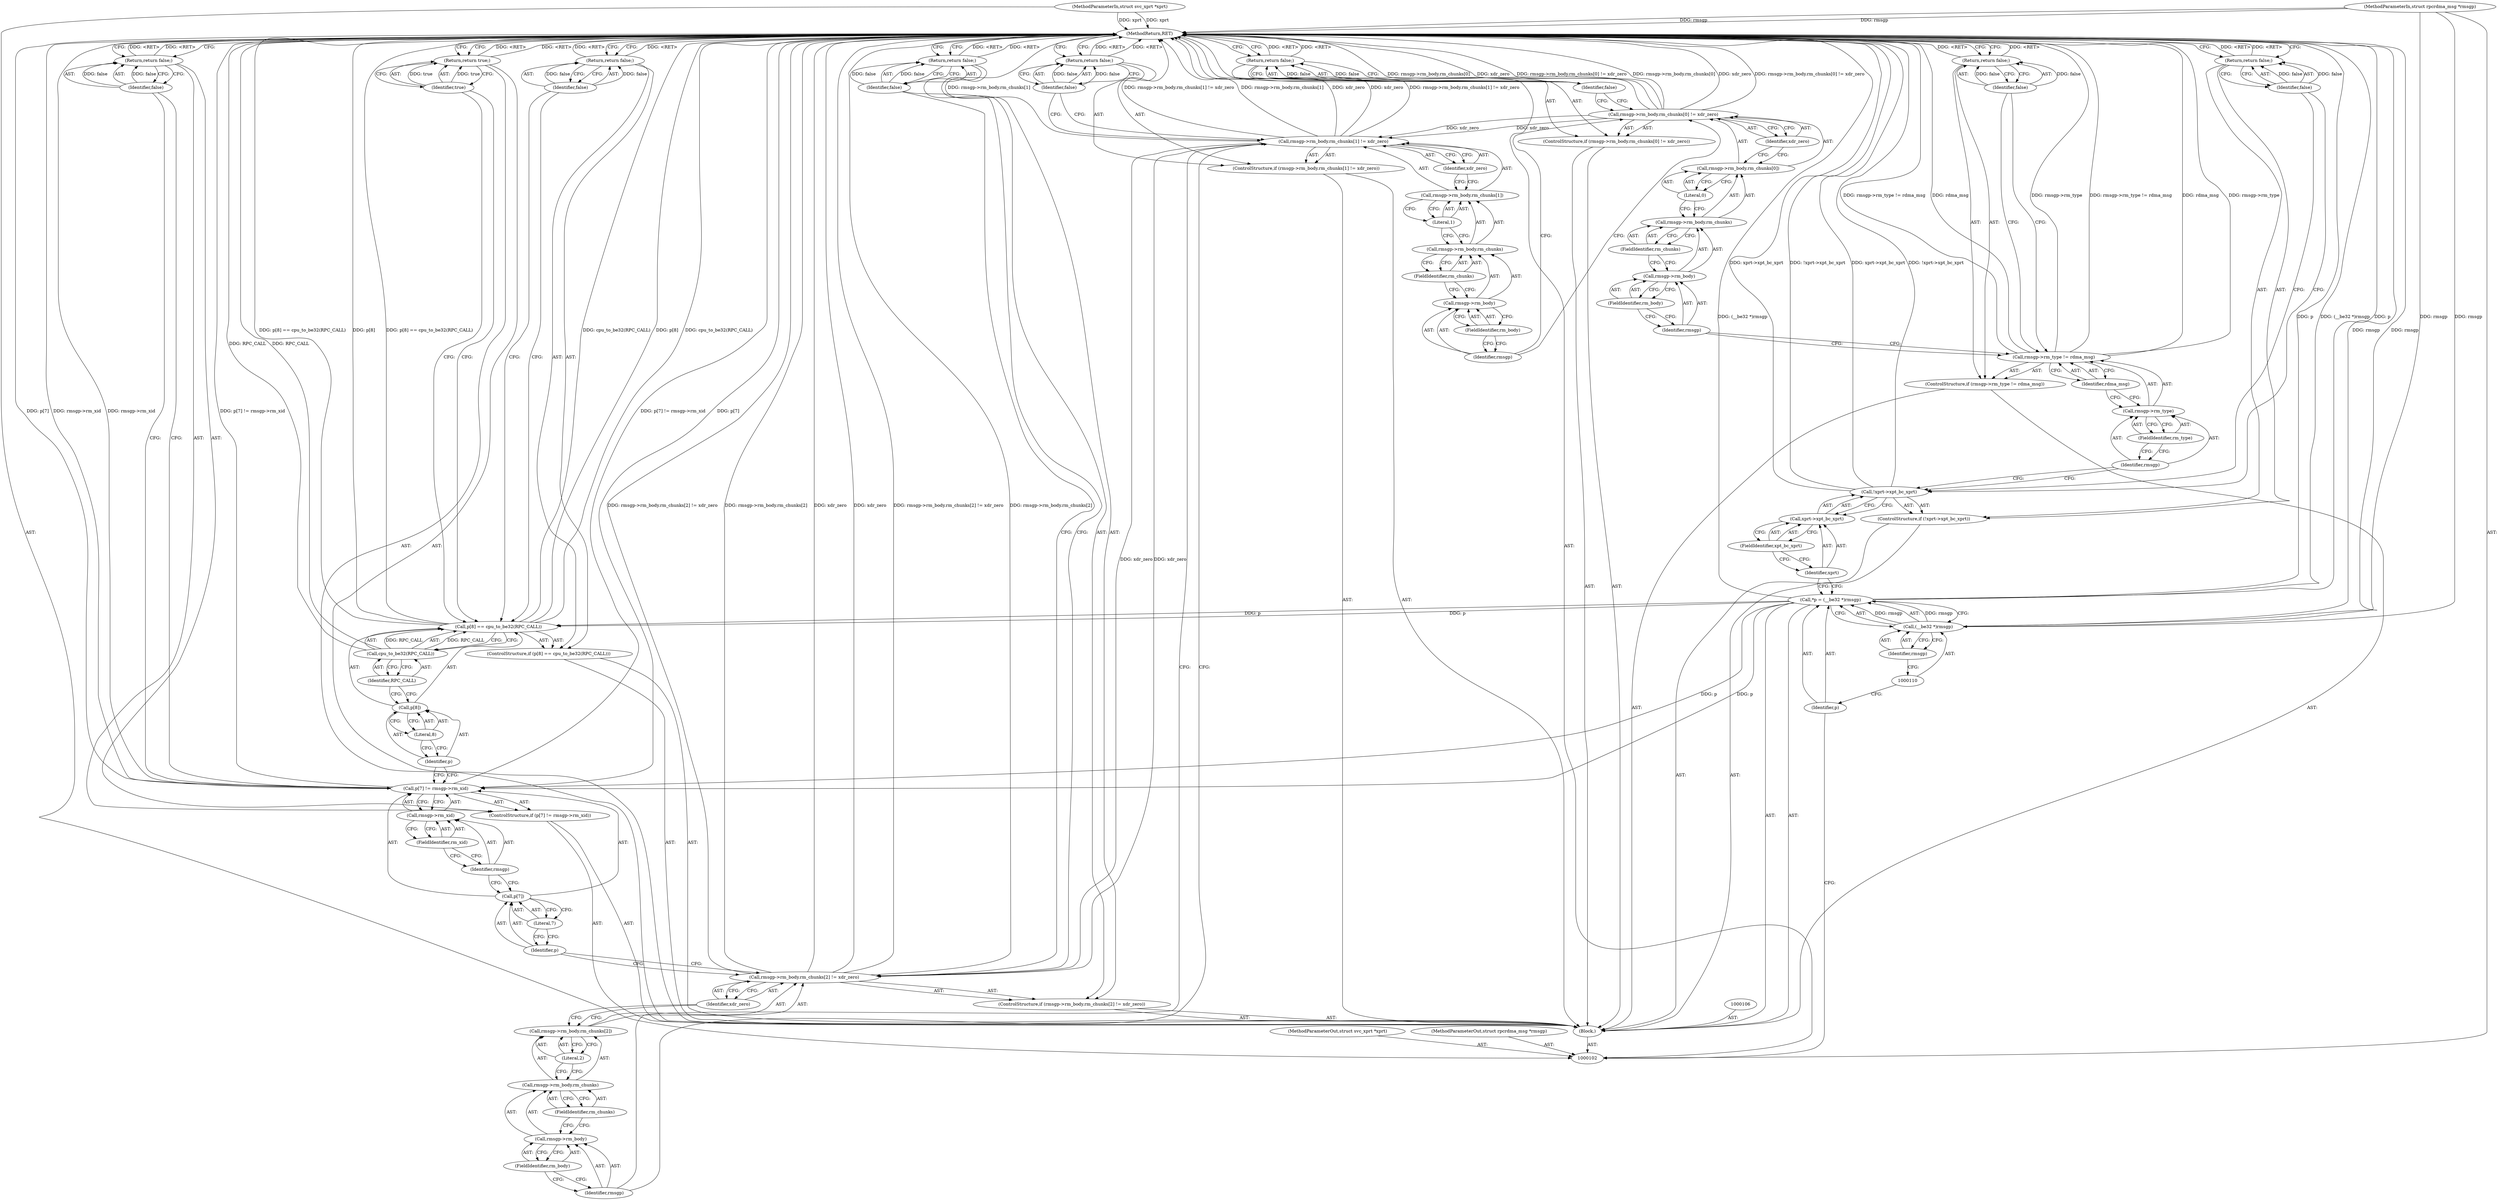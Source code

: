 digraph "1_linux_c70422f760c120480fee4de6c38804c72aa26bc1_29" {
"1000184" [label="(MethodReturn,RET)"];
"1000103" [label="(MethodParameterIn,struct svc_xprt *xprt)"];
"1000235" [label="(MethodParameterOut,struct svc_xprt *xprt)"];
"1000104" [label="(MethodParameterIn,struct rpcrdma_msg *rmsgp)"];
"1000236" [label="(MethodParameterOut,struct rpcrdma_msg *rmsgp)"];
"1000127" [label="(ControlStructure,if (rmsgp->rm_body.rm_chunks[0] != xdr_zero))"];
"1000133" [label="(FieldIdentifier,rm_body)"];
"1000134" [label="(FieldIdentifier,rm_chunks)"];
"1000135" [label="(Literal,0)"];
"1000136" [label="(Identifier,xdr_zero)"];
"1000128" [label="(Call,rmsgp->rm_body.rm_chunks[0] != xdr_zero)"];
"1000129" [label="(Call,rmsgp->rm_body.rm_chunks[0])"];
"1000130" [label="(Call,rmsgp->rm_body.rm_chunks)"];
"1000131" [label="(Call,rmsgp->rm_body)"];
"1000132" [label="(Identifier,rmsgp)"];
"1000138" [label="(Identifier,false)"];
"1000137" [label="(Return,return false;)"];
"1000139" [label="(ControlStructure,if (rmsgp->rm_body.rm_chunks[1] != xdr_zero))"];
"1000145" [label="(FieldIdentifier,rm_body)"];
"1000146" [label="(FieldIdentifier,rm_chunks)"];
"1000147" [label="(Literal,1)"];
"1000148" [label="(Identifier,xdr_zero)"];
"1000140" [label="(Call,rmsgp->rm_body.rm_chunks[1] != xdr_zero)"];
"1000141" [label="(Call,rmsgp->rm_body.rm_chunks[1])"];
"1000142" [label="(Call,rmsgp->rm_body.rm_chunks)"];
"1000143" [label="(Call,rmsgp->rm_body)"];
"1000144" [label="(Identifier,rmsgp)"];
"1000150" [label="(Identifier,false)"];
"1000149" [label="(Return,return false;)"];
"1000151" [label="(ControlStructure,if (rmsgp->rm_body.rm_chunks[2] != xdr_zero))"];
"1000157" [label="(FieldIdentifier,rm_body)"];
"1000158" [label="(FieldIdentifier,rm_chunks)"];
"1000159" [label="(Literal,2)"];
"1000160" [label="(Identifier,xdr_zero)"];
"1000152" [label="(Call,rmsgp->rm_body.rm_chunks[2] != xdr_zero)"];
"1000153" [label="(Call,rmsgp->rm_body.rm_chunks[2])"];
"1000154" [label="(Call,rmsgp->rm_body.rm_chunks)"];
"1000155" [label="(Call,rmsgp->rm_body)"];
"1000156" [label="(Identifier,rmsgp)"];
"1000162" [label="(Identifier,false)"];
"1000161" [label="(Return,return false;)"];
"1000163" [label="(ControlStructure,if (p[7] != rmsgp->rm_xid))"];
"1000168" [label="(Call,rmsgp->rm_xid)"];
"1000169" [label="(Identifier,rmsgp)"];
"1000170" [label="(FieldIdentifier,rm_xid)"];
"1000164" [label="(Call,p[7] != rmsgp->rm_xid)"];
"1000165" [label="(Call,p[7])"];
"1000166" [label="(Identifier,p)"];
"1000167" [label="(Literal,7)"];
"1000172" [label="(Identifier,false)"];
"1000171" [label="(Return,return false;)"];
"1000105" [label="(Block,)"];
"1000173" [label="(ControlStructure,if (p[8] == cpu_to_be32(RPC_CALL)))"];
"1000178" [label="(Call,cpu_to_be32(RPC_CALL))"];
"1000179" [label="(Identifier,RPC_CALL)"];
"1000174" [label="(Call,p[8] == cpu_to_be32(RPC_CALL))"];
"1000175" [label="(Call,p[8])"];
"1000176" [label="(Identifier,p)"];
"1000177" [label="(Literal,8)"];
"1000181" [label="(Identifier,false)"];
"1000180" [label="(Return,return false;)"];
"1000182" [label="(Return,return true;)"];
"1000183" [label="(Identifier,true)"];
"1000109" [label="(Call,(__be32 *)rmsgp)"];
"1000111" [label="(Identifier,rmsgp)"];
"1000107" [label="(Call,*p = (__be32 *)rmsgp)"];
"1000108" [label="(Identifier,p)"];
"1000116" [label="(FieldIdentifier,xpt_bc_xprt)"];
"1000112" [label="(ControlStructure,if (!xprt->xpt_bc_xprt))"];
"1000113" [label="(Call,!xprt->xpt_bc_xprt)"];
"1000114" [label="(Call,xprt->xpt_bc_xprt)"];
"1000115" [label="(Identifier,xprt)"];
"1000118" [label="(Identifier,false)"];
"1000117" [label="(Return,return false;)"];
"1000119" [label="(ControlStructure,if (rmsgp->rm_type != rdma_msg))"];
"1000123" [label="(FieldIdentifier,rm_type)"];
"1000124" [label="(Identifier,rdma_msg)"];
"1000120" [label="(Call,rmsgp->rm_type != rdma_msg)"];
"1000121" [label="(Call,rmsgp->rm_type)"];
"1000122" [label="(Identifier,rmsgp)"];
"1000126" [label="(Identifier,false)"];
"1000125" [label="(Return,return false;)"];
"1000184" -> "1000102"  [label="AST: "];
"1000184" -> "1000117"  [label="CFG: "];
"1000184" -> "1000125"  [label="CFG: "];
"1000184" -> "1000137"  [label="CFG: "];
"1000184" -> "1000149"  [label="CFG: "];
"1000184" -> "1000161"  [label="CFG: "];
"1000184" -> "1000171"  [label="CFG: "];
"1000184" -> "1000180"  [label="CFG: "];
"1000184" -> "1000182"  [label="CFG: "];
"1000161" -> "1000184"  [label="DDG: <RET>"];
"1000174" -> "1000184"  [label="DDG: cpu_to_be32(RPC_CALL)"];
"1000174" -> "1000184"  [label="DDG: p[8] == cpu_to_be32(RPC_CALL)"];
"1000174" -> "1000184"  [label="DDG: p[8]"];
"1000107" -> "1000184"  [label="DDG: p"];
"1000107" -> "1000184"  [label="DDG: (__be32 *)rmsgp"];
"1000140" -> "1000184"  [label="DDG: rmsgp->rm_body.rm_chunks[1]"];
"1000140" -> "1000184"  [label="DDG: xdr_zero"];
"1000140" -> "1000184"  [label="DDG: rmsgp->rm_body.rm_chunks[1] != xdr_zero"];
"1000120" -> "1000184"  [label="DDG: rmsgp->rm_type"];
"1000120" -> "1000184"  [label="DDG: rmsgp->rm_type != rdma_msg"];
"1000120" -> "1000184"  [label="DDG: rdma_msg"];
"1000152" -> "1000184"  [label="DDG: rmsgp->rm_body.rm_chunks[2]"];
"1000152" -> "1000184"  [label="DDG: xdr_zero"];
"1000152" -> "1000184"  [label="DDG: rmsgp->rm_body.rm_chunks[2] != xdr_zero"];
"1000128" -> "1000184"  [label="DDG: xdr_zero"];
"1000128" -> "1000184"  [label="DDG: rmsgp->rm_body.rm_chunks[0] != xdr_zero"];
"1000128" -> "1000184"  [label="DDG: rmsgp->rm_body.rm_chunks[0]"];
"1000109" -> "1000184"  [label="DDG: rmsgp"];
"1000164" -> "1000184"  [label="DDG: rmsgp->rm_xid"];
"1000164" -> "1000184"  [label="DDG: p[7] != rmsgp->rm_xid"];
"1000164" -> "1000184"  [label="DDG: p[7]"];
"1000178" -> "1000184"  [label="DDG: RPC_CALL"];
"1000104" -> "1000184"  [label="DDG: rmsgp"];
"1000113" -> "1000184"  [label="DDG: xprt->xpt_bc_xprt"];
"1000113" -> "1000184"  [label="DDG: !xprt->xpt_bc_xprt"];
"1000103" -> "1000184"  [label="DDG: xprt"];
"1000137" -> "1000184"  [label="DDG: <RET>"];
"1000125" -> "1000184"  [label="DDG: <RET>"];
"1000149" -> "1000184"  [label="DDG: <RET>"];
"1000182" -> "1000184"  [label="DDG: <RET>"];
"1000180" -> "1000184"  [label="DDG: <RET>"];
"1000171" -> "1000184"  [label="DDG: <RET>"];
"1000117" -> "1000184"  [label="DDG: <RET>"];
"1000103" -> "1000102"  [label="AST: "];
"1000103" -> "1000184"  [label="DDG: xprt"];
"1000235" -> "1000102"  [label="AST: "];
"1000104" -> "1000102"  [label="AST: "];
"1000104" -> "1000184"  [label="DDG: rmsgp"];
"1000104" -> "1000109"  [label="DDG: rmsgp"];
"1000236" -> "1000102"  [label="AST: "];
"1000127" -> "1000105"  [label="AST: "];
"1000128" -> "1000127"  [label="AST: "];
"1000137" -> "1000127"  [label="AST: "];
"1000133" -> "1000131"  [label="AST: "];
"1000133" -> "1000132"  [label="CFG: "];
"1000131" -> "1000133"  [label="CFG: "];
"1000134" -> "1000130"  [label="AST: "];
"1000134" -> "1000131"  [label="CFG: "];
"1000130" -> "1000134"  [label="CFG: "];
"1000135" -> "1000129"  [label="AST: "];
"1000135" -> "1000130"  [label="CFG: "];
"1000129" -> "1000135"  [label="CFG: "];
"1000136" -> "1000128"  [label="AST: "];
"1000136" -> "1000129"  [label="CFG: "];
"1000128" -> "1000136"  [label="CFG: "];
"1000128" -> "1000127"  [label="AST: "];
"1000128" -> "1000136"  [label="CFG: "];
"1000129" -> "1000128"  [label="AST: "];
"1000136" -> "1000128"  [label="AST: "];
"1000138" -> "1000128"  [label="CFG: "];
"1000144" -> "1000128"  [label="CFG: "];
"1000128" -> "1000184"  [label="DDG: xdr_zero"];
"1000128" -> "1000184"  [label="DDG: rmsgp->rm_body.rm_chunks[0] != xdr_zero"];
"1000128" -> "1000184"  [label="DDG: rmsgp->rm_body.rm_chunks[0]"];
"1000128" -> "1000140"  [label="DDG: xdr_zero"];
"1000129" -> "1000128"  [label="AST: "];
"1000129" -> "1000135"  [label="CFG: "];
"1000130" -> "1000129"  [label="AST: "];
"1000135" -> "1000129"  [label="AST: "];
"1000136" -> "1000129"  [label="CFG: "];
"1000130" -> "1000129"  [label="AST: "];
"1000130" -> "1000134"  [label="CFG: "];
"1000131" -> "1000130"  [label="AST: "];
"1000134" -> "1000130"  [label="AST: "];
"1000135" -> "1000130"  [label="CFG: "];
"1000131" -> "1000130"  [label="AST: "];
"1000131" -> "1000133"  [label="CFG: "];
"1000132" -> "1000131"  [label="AST: "];
"1000133" -> "1000131"  [label="AST: "];
"1000134" -> "1000131"  [label="CFG: "];
"1000132" -> "1000131"  [label="AST: "];
"1000132" -> "1000120"  [label="CFG: "];
"1000133" -> "1000132"  [label="CFG: "];
"1000138" -> "1000137"  [label="AST: "];
"1000138" -> "1000128"  [label="CFG: "];
"1000137" -> "1000138"  [label="CFG: "];
"1000138" -> "1000137"  [label="DDG: false"];
"1000137" -> "1000127"  [label="AST: "];
"1000137" -> "1000138"  [label="CFG: "];
"1000138" -> "1000137"  [label="AST: "];
"1000184" -> "1000137"  [label="CFG: "];
"1000137" -> "1000184"  [label="DDG: <RET>"];
"1000138" -> "1000137"  [label="DDG: false"];
"1000139" -> "1000105"  [label="AST: "];
"1000140" -> "1000139"  [label="AST: "];
"1000149" -> "1000139"  [label="AST: "];
"1000145" -> "1000143"  [label="AST: "];
"1000145" -> "1000144"  [label="CFG: "];
"1000143" -> "1000145"  [label="CFG: "];
"1000146" -> "1000142"  [label="AST: "];
"1000146" -> "1000143"  [label="CFG: "];
"1000142" -> "1000146"  [label="CFG: "];
"1000147" -> "1000141"  [label="AST: "];
"1000147" -> "1000142"  [label="CFG: "];
"1000141" -> "1000147"  [label="CFG: "];
"1000148" -> "1000140"  [label="AST: "];
"1000148" -> "1000141"  [label="CFG: "];
"1000140" -> "1000148"  [label="CFG: "];
"1000140" -> "1000139"  [label="AST: "];
"1000140" -> "1000148"  [label="CFG: "];
"1000141" -> "1000140"  [label="AST: "];
"1000148" -> "1000140"  [label="AST: "];
"1000150" -> "1000140"  [label="CFG: "];
"1000156" -> "1000140"  [label="CFG: "];
"1000140" -> "1000184"  [label="DDG: rmsgp->rm_body.rm_chunks[1]"];
"1000140" -> "1000184"  [label="DDG: xdr_zero"];
"1000140" -> "1000184"  [label="DDG: rmsgp->rm_body.rm_chunks[1] != xdr_zero"];
"1000128" -> "1000140"  [label="DDG: xdr_zero"];
"1000140" -> "1000152"  [label="DDG: xdr_zero"];
"1000141" -> "1000140"  [label="AST: "];
"1000141" -> "1000147"  [label="CFG: "];
"1000142" -> "1000141"  [label="AST: "];
"1000147" -> "1000141"  [label="AST: "];
"1000148" -> "1000141"  [label="CFG: "];
"1000142" -> "1000141"  [label="AST: "];
"1000142" -> "1000146"  [label="CFG: "];
"1000143" -> "1000142"  [label="AST: "];
"1000146" -> "1000142"  [label="AST: "];
"1000147" -> "1000142"  [label="CFG: "];
"1000143" -> "1000142"  [label="AST: "];
"1000143" -> "1000145"  [label="CFG: "];
"1000144" -> "1000143"  [label="AST: "];
"1000145" -> "1000143"  [label="AST: "];
"1000146" -> "1000143"  [label="CFG: "];
"1000144" -> "1000143"  [label="AST: "];
"1000144" -> "1000128"  [label="CFG: "];
"1000145" -> "1000144"  [label="CFG: "];
"1000150" -> "1000149"  [label="AST: "];
"1000150" -> "1000140"  [label="CFG: "];
"1000149" -> "1000150"  [label="CFG: "];
"1000150" -> "1000149"  [label="DDG: false"];
"1000149" -> "1000139"  [label="AST: "];
"1000149" -> "1000150"  [label="CFG: "];
"1000150" -> "1000149"  [label="AST: "];
"1000184" -> "1000149"  [label="CFG: "];
"1000149" -> "1000184"  [label="DDG: <RET>"];
"1000150" -> "1000149"  [label="DDG: false"];
"1000151" -> "1000105"  [label="AST: "];
"1000152" -> "1000151"  [label="AST: "];
"1000161" -> "1000151"  [label="AST: "];
"1000157" -> "1000155"  [label="AST: "];
"1000157" -> "1000156"  [label="CFG: "];
"1000155" -> "1000157"  [label="CFG: "];
"1000158" -> "1000154"  [label="AST: "];
"1000158" -> "1000155"  [label="CFG: "];
"1000154" -> "1000158"  [label="CFG: "];
"1000159" -> "1000153"  [label="AST: "];
"1000159" -> "1000154"  [label="CFG: "];
"1000153" -> "1000159"  [label="CFG: "];
"1000160" -> "1000152"  [label="AST: "];
"1000160" -> "1000153"  [label="CFG: "];
"1000152" -> "1000160"  [label="CFG: "];
"1000152" -> "1000151"  [label="AST: "];
"1000152" -> "1000160"  [label="CFG: "];
"1000153" -> "1000152"  [label="AST: "];
"1000160" -> "1000152"  [label="AST: "];
"1000162" -> "1000152"  [label="CFG: "];
"1000166" -> "1000152"  [label="CFG: "];
"1000152" -> "1000184"  [label="DDG: rmsgp->rm_body.rm_chunks[2]"];
"1000152" -> "1000184"  [label="DDG: xdr_zero"];
"1000152" -> "1000184"  [label="DDG: rmsgp->rm_body.rm_chunks[2] != xdr_zero"];
"1000140" -> "1000152"  [label="DDG: xdr_zero"];
"1000153" -> "1000152"  [label="AST: "];
"1000153" -> "1000159"  [label="CFG: "];
"1000154" -> "1000153"  [label="AST: "];
"1000159" -> "1000153"  [label="AST: "];
"1000160" -> "1000153"  [label="CFG: "];
"1000154" -> "1000153"  [label="AST: "];
"1000154" -> "1000158"  [label="CFG: "];
"1000155" -> "1000154"  [label="AST: "];
"1000158" -> "1000154"  [label="AST: "];
"1000159" -> "1000154"  [label="CFG: "];
"1000155" -> "1000154"  [label="AST: "];
"1000155" -> "1000157"  [label="CFG: "];
"1000156" -> "1000155"  [label="AST: "];
"1000157" -> "1000155"  [label="AST: "];
"1000158" -> "1000155"  [label="CFG: "];
"1000156" -> "1000155"  [label="AST: "];
"1000156" -> "1000140"  [label="CFG: "];
"1000157" -> "1000156"  [label="CFG: "];
"1000162" -> "1000161"  [label="AST: "];
"1000162" -> "1000152"  [label="CFG: "];
"1000161" -> "1000162"  [label="CFG: "];
"1000162" -> "1000161"  [label="DDG: false"];
"1000161" -> "1000151"  [label="AST: "];
"1000161" -> "1000162"  [label="CFG: "];
"1000162" -> "1000161"  [label="AST: "];
"1000184" -> "1000161"  [label="CFG: "];
"1000161" -> "1000184"  [label="DDG: <RET>"];
"1000162" -> "1000161"  [label="DDG: false"];
"1000163" -> "1000105"  [label="AST: "];
"1000164" -> "1000163"  [label="AST: "];
"1000171" -> "1000163"  [label="AST: "];
"1000168" -> "1000164"  [label="AST: "];
"1000168" -> "1000170"  [label="CFG: "];
"1000169" -> "1000168"  [label="AST: "];
"1000170" -> "1000168"  [label="AST: "];
"1000164" -> "1000168"  [label="CFG: "];
"1000169" -> "1000168"  [label="AST: "];
"1000169" -> "1000165"  [label="CFG: "];
"1000170" -> "1000169"  [label="CFG: "];
"1000170" -> "1000168"  [label="AST: "];
"1000170" -> "1000169"  [label="CFG: "];
"1000168" -> "1000170"  [label="CFG: "];
"1000164" -> "1000163"  [label="AST: "];
"1000164" -> "1000168"  [label="CFG: "];
"1000165" -> "1000164"  [label="AST: "];
"1000168" -> "1000164"  [label="AST: "];
"1000172" -> "1000164"  [label="CFG: "];
"1000176" -> "1000164"  [label="CFG: "];
"1000164" -> "1000184"  [label="DDG: rmsgp->rm_xid"];
"1000164" -> "1000184"  [label="DDG: p[7] != rmsgp->rm_xid"];
"1000164" -> "1000184"  [label="DDG: p[7]"];
"1000107" -> "1000164"  [label="DDG: p"];
"1000165" -> "1000164"  [label="AST: "];
"1000165" -> "1000167"  [label="CFG: "];
"1000166" -> "1000165"  [label="AST: "];
"1000167" -> "1000165"  [label="AST: "];
"1000169" -> "1000165"  [label="CFG: "];
"1000166" -> "1000165"  [label="AST: "];
"1000166" -> "1000152"  [label="CFG: "];
"1000167" -> "1000166"  [label="CFG: "];
"1000167" -> "1000165"  [label="AST: "];
"1000167" -> "1000166"  [label="CFG: "];
"1000165" -> "1000167"  [label="CFG: "];
"1000172" -> "1000171"  [label="AST: "];
"1000172" -> "1000164"  [label="CFG: "];
"1000171" -> "1000172"  [label="CFG: "];
"1000172" -> "1000171"  [label="DDG: false"];
"1000171" -> "1000163"  [label="AST: "];
"1000171" -> "1000172"  [label="CFG: "];
"1000172" -> "1000171"  [label="AST: "];
"1000184" -> "1000171"  [label="CFG: "];
"1000171" -> "1000184"  [label="DDG: <RET>"];
"1000172" -> "1000171"  [label="DDG: false"];
"1000105" -> "1000102"  [label="AST: "];
"1000106" -> "1000105"  [label="AST: "];
"1000107" -> "1000105"  [label="AST: "];
"1000112" -> "1000105"  [label="AST: "];
"1000119" -> "1000105"  [label="AST: "];
"1000127" -> "1000105"  [label="AST: "];
"1000139" -> "1000105"  [label="AST: "];
"1000151" -> "1000105"  [label="AST: "];
"1000163" -> "1000105"  [label="AST: "];
"1000173" -> "1000105"  [label="AST: "];
"1000182" -> "1000105"  [label="AST: "];
"1000173" -> "1000105"  [label="AST: "];
"1000174" -> "1000173"  [label="AST: "];
"1000180" -> "1000173"  [label="AST: "];
"1000178" -> "1000174"  [label="AST: "];
"1000178" -> "1000179"  [label="CFG: "];
"1000179" -> "1000178"  [label="AST: "];
"1000174" -> "1000178"  [label="CFG: "];
"1000178" -> "1000184"  [label="DDG: RPC_CALL"];
"1000178" -> "1000174"  [label="DDG: RPC_CALL"];
"1000179" -> "1000178"  [label="AST: "];
"1000179" -> "1000175"  [label="CFG: "];
"1000178" -> "1000179"  [label="CFG: "];
"1000174" -> "1000173"  [label="AST: "];
"1000174" -> "1000178"  [label="CFG: "];
"1000175" -> "1000174"  [label="AST: "];
"1000178" -> "1000174"  [label="AST: "];
"1000181" -> "1000174"  [label="CFG: "];
"1000183" -> "1000174"  [label="CFG: "];
"1000174" -> "1000184"  [label="DDG: cpu_to_be32(RPC_CALL)"];
"1000174" -> "1000184"  [label="DDG: p[8] == cpu_to_be32(RPC_CALL)"];
"1000174" -> "1000184"  [label="DDG: p[8]"];
"1000107" -> "1000174"  [label="DDG: p"];
"1000178" -> "1000174"  [label="DDG: RPC_CALL"];
"1000175" -> "1000174"  [label="AST: "];
"1000175" -> "1000177"  [label="CFG: "];
"1000176" -> "1000175"  [label="AST: "];
"1000177" -> "1000175"  [label="AST: "];
"1000179" -> "1000175"  [label="CFG: "];
"1000176" -> "1000175"  [label="AST: "];
"1000176" -> "1000164"  [label="CFG: "];
"1000177" -> "1000176"  [label="CFG: "];
"1000177" -> "1000175"  [label="AST: "];
"1000177" -> "1000176"  [label="CFG: "];
"1000175" -> "1000177"  [label="CFG: "];
"1000181" -> "1000180"  [label="AST: "];
"1000181" -> "1000174"  [label="CFG: "];
"1000180" -> "1000181"  [label="CFG: "];
"1000181" -> "1000180"  [label="DDG: false"];
"1000180" -> "1000173"  [label="AST: "];
"1000180" -> "1000181"  [label="CFG: "];
"1000181" -> "1000180"  [label="AST: "];
"1000184" -> "1000180"  [label="CFG: "];
"1000180" -> "1000184"  [label="DDG: <RET>"];
"1000181" -> "1000180"  [label="DDG: false"];
"1000182" -> "1000105"  [label="AST: "];
"1000182" -> "1000183"  [label="CFG: "];
"1000183" -> "1000182"  [label="AST: "];
"1000184" -> "1000182"  [label="CFG: "];
"1000182" -> "1000184"  [label="DDG: <RET>"];
"1000183" -> "1000182"  [label="DDG: true"];
"1000183" -> "1000182"  [label="AST: "];
"1000183" -> "1000174"  [label="CFG: "];
"1000182" -> "1000183"  [label="CFG: "];
"1000183" -> "1000182"  [label="DDG: true"];
"1000109" -> "1000107"  [label="AST: "];
"1000109" -> "1000111"  [label="CFG: "];
"1000110" -> "1000109"  [label="AST: "];
"1000111" -> "1000109"  [label="AST: "];
"1000107" -> "1000109"  [label="CFG: "];
"1000109" -> "1000184"  [label="DDG: rmsgp"];
"1000109" -> "1000107"  [label="DDG: rmsgp"];
"1000104" -> "1000109"  [label="DDG: rmsgp"];
"1000111" -> "1000109"  [label="AST: "];
"1000111" -> "1000110"  [label="CFG: "];
"1000109" -> "1000111"  [label="CFG: "];
"1000107" -> "1000105"  [label="AST: "];
"1000107" -> "1000109"  [label="CFG: "];
"1000108" -> "1000107"  [label="AST: "];
"1000109" -> "1000107"  [label="AST: "];
"1000115" -> "1000107"  [label="CFG: "];
"1000107" -> "1000184"  [label="DDG: p"];
"1000107" -> "1000184"  [label="DDG: (__be32 *)rmsgp"];
"1000109" -> "1000107"  [label="DDG: rmsgp"];
"1000107" -> "1000164"  [label="DDG: p"];
"1000107" -> "1000174"  [label="DDG: p"];
"1000108" -> "1000107"  [label="AST: "];
"1000108" -> "1000102"  [label="CFG: "];
"1000110" -> "1000108"  [label="CFG: "];
"1000116" -> "1000114"  [label="AST: "];
"1000116" -> "1000115"  [label="CFG: "];
"1000114" -> "1000116"  [label="CFG: "];
"1000112" -> "1000105"  [label="AST: "];
"1000113" -> "1000112"  [label="AST: "];
"1000117" -> "1000112"  [label="AST: "];
"1000113" -> "1000112"  [label="AST: "];
"1000113" -> "1000114"  [label="CFG: "];
"1000114" -> "1000113"  [label="AST: "];
"1000118" -> "1000113"  [label="CFG: "];
"1000122" -> "1000113"  [label="CFG: "];
"1000113" -> "1000184"  [label="DDG: xprt->xpt_bc_xprt"];
"1000113" -> "1000184"  [label="DDG: !xprt->xpt_bc_xprt"];
"1000114" -> "1000113"  [label="AST: "];
"1000114" -> "1000116"  [label="CFG: "];
"1000115" -> "1000114"  [label="AST: "];
"1000116" -> "1000114"  [label="AST: "];
"1000113" -> "1000114"  [label="CFG: "];
"1000115" -> "1000114"  [label="AST: "];
"1000115" -> "1000107"  [label="CFG: "];
"1000116" -> "1000115"  [label="CFG: "];
"1000118" -> "1000117"  [label="AST: "];
"1000118" -> "1000113"  [label="CFG: "];
"1000117" -> "1000118"  [label="CFG: "];
"1000118" -> "1000117"  [label="DDG: false"];
"1000117" -> "1000112"  [label="AST: "];
"1000117" -> "1000118"  [label="CFG: "];
"1000118" -> "1000117"  [label="AST: "];
"1000184" -> "1000117"  [label="CFG: "];
"1000117" -> "1000184"  [label="DDG: <RET>"];
"1000118" -> "1000117"  [label="DDG: false"];
"1000119" -> "1000105"  [label="AST: "];
"1000120" -> "1000119"  [label="AST: "];
"1000125" -> "1000119"  [label="AST: "];
"1000123" -> "1000121"  [label="AST: "];
"1000123" -> "1000122"  [label="CFG: "];
"1000121" -> "1000123"  [label="CFG: "];
"1000124" -> "1000120"  [label="AST: "];
"1000124" -> "1000121"  [label="CFG: "];
"1000120" -> "1000124"  [label="CFG: "];
"1000120" -> "1000119"  [label="AST: "];
"1000120" -> "1000124"  [label="CFG: "];
"1000121" -> "1000120"  [label="AST: "];
"1000124" -> "1000120"  [label="AST: "];
"1000126" -> "1000120"  [label="CFG: "];
"1000132" -> "1000120"  [label="CFG: "];
"1000120" -> "1000184"  [label="DDG: rmsgp->rm_type"];
"1000120" -> "1000184"  [label="DDG: rmsgp->rm_type != rdma_msg"];
"1000120" -> "1000184"  [label="DDG: rdma_msg"];
"1000121" -> "1000120"  [label="AST: "];
"1000121" -> "1000123"  [label="CFG: "];
"1000122" -> "1000121"  [label="AST: "];
"1000123" -> "1000121"  [label="AST: "];
"1000124" -> "1000121"  [label="CFG: "];
"1000122" -> "1000121"  [label="AST: "];
"1000122" -> "1000113"  [label="CFG: "];
"1000123" -> "1000122"  [label="CFG: "];
"1000126" -> "1000125"  [label="AST: "];
"1000126" -> "1000120"  [label="CFG: "];
"1000125" -> "1000126"  [label="CFG: "];
"1000126" -> "1000125"  [label="DDG: false"];
"1000125" -> "1000119"  [label="AST: "];
"1000125" -> "1000126"  [label="CFG: "];
"1000126" -> "1000125"  [label="AST: "];
"1000184" -> "1000125"  [label="CFG: "];
"1000125" -> "1000184"  [label="DDG: <RET>"];
"1000126" -> "1000125"  [label="DDG: false"];
}
